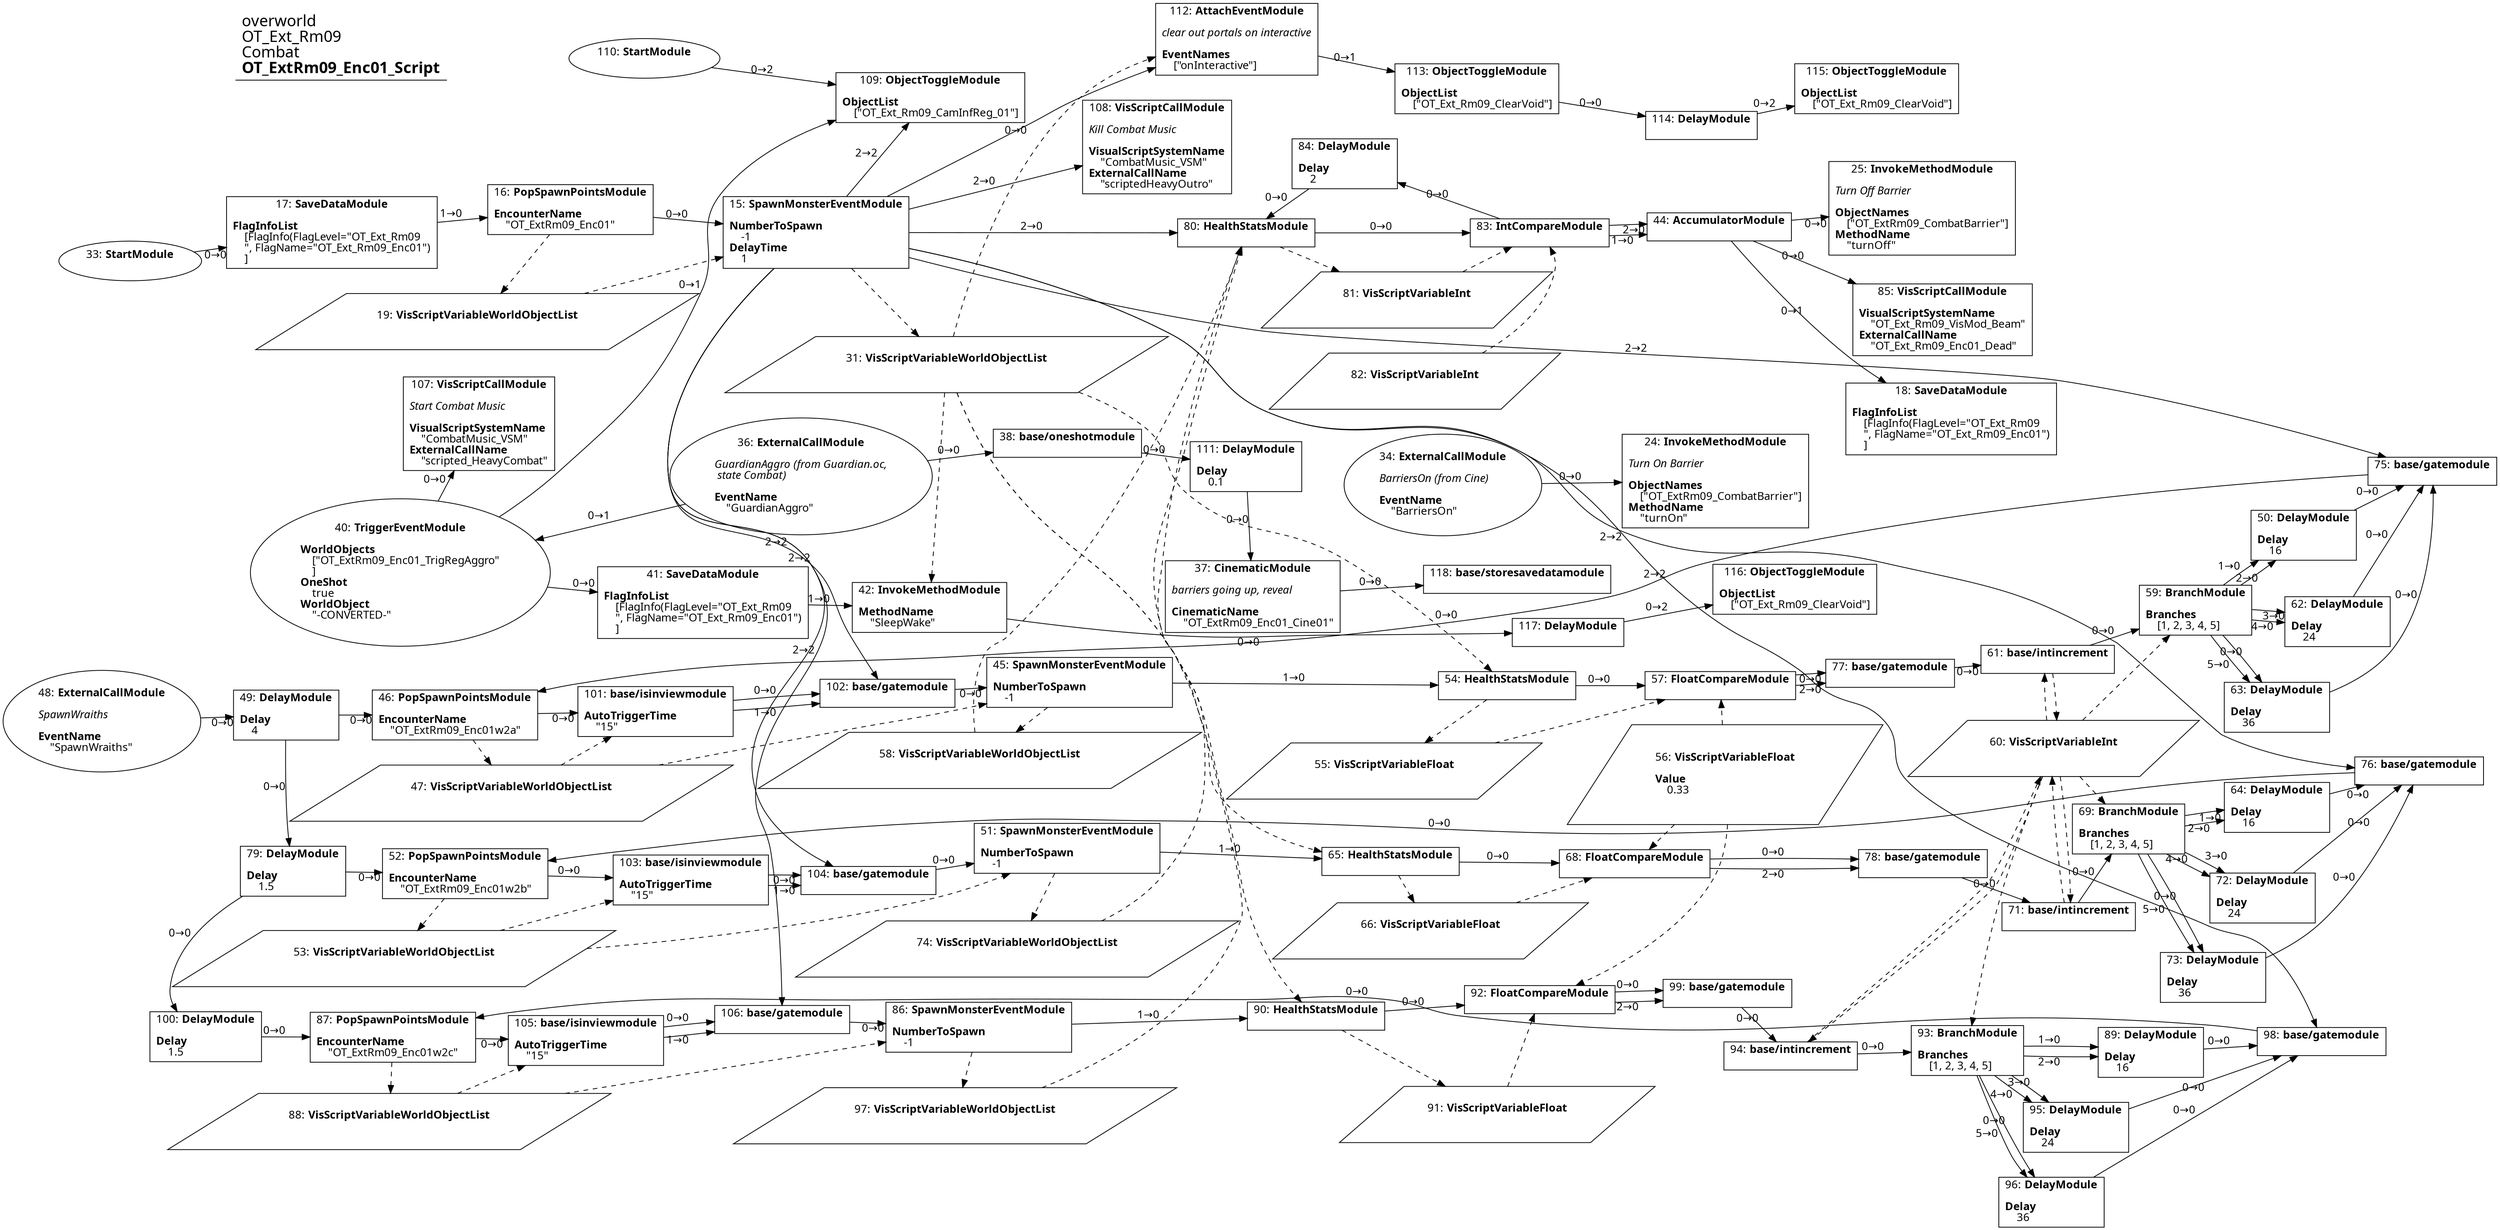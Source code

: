 digraph {
    layout = fdp;
    overlap = prism;
    sep = "+16";
    splines = spline;

    node [ shape = box ];

    graph [ fontname = "Segoe UI" ];
    node [ fontname = "Segoe UI" ];
    edge [ fontname = "Segoe UI" ];

    15 [ label = <15: <b>SpawnMonsterEventModule</b><br/><br/><b>NumberToSpawn</b><br align="left"/>    -1<br align="left"/><b>DelayTime</b><br align="left"/>    1<br align="left"/>> ];
    15 [ pos = "0.89000005,-0.041!" ];
    15 -> 75 [ label = "2→2" ];
    15 -> 76 [ label = "2→2" ];
    15 -> 80 [ label = "2→0" ];
    15 -> 98 [ label = "2→2" ];
    15 -> 102 [ label = "2→2" ];
    15 -> 104 [ label = "2→2" ];
    15 -> 106 [ label = "2→2" ];
    15 -> 108 [ label = "2→0" ];
    15 -> 109 [ label = "2→2" ];
    15 -> 112 [ label = "0→0" ];
    19 -> 15 [ style = dashed ];
    15 -> 31 [ style = dashed ];

    16 [ label = <16: <b>PopSpawnPointsModule</b><br/><br/><b>EncounterName</b><br align="left"/>    &quot;OT_ExtRm09_Enc01&quot;<br align="left"/>> ];
    16 [ pos = "0.65500003,-0.042000003!" ];
    16 -> 15 [ label = "0→0" ];
    16 -> 19 [ style = dashed ];

    17 [ label = <17: <b>SaveDataModule</b><br/><br/><b>FlagInfoList</b><br align="left"/>    [FlagInfo(FlagLevel=&quot;OT_Ext_Rm09<br align="left"/>    &quot;, FlagName=&quot;OT_Ext_Rm09_Enc01&quot;)<br align="left"/>    ]<br align="left"/>> ];
    17 [ pos = "0.43300003,-0.044000003!" ];
    17 -> 16 [ label = "1→0" ];

    18 [ label = <18: <b>SaveDataModule</b><br/><br/><b>FlagInfoList</b><br align="left"/>    [FlagInfo(FlagLevel=&quot;OT_Ext_Rm09<br align="left"/>    &quot;, FlagName=&quot;OT_Ext_Rm09_Enc01&quot;)<br align="left"/>    ]<br align="left"/>> ];
    18 [ pos = "2.071,-0.18!" ];

    19 [ label = <19: <b>VisScriptVariableWorldObjectList</b><br/><br/>> ];
    19 [ shape = parallelogram ]
    19 [ pos = "0.65400004,-0.17600001!" ];

    24 [ label = <24: <b>InvokeMethodModule</b><br/><br/><i>Turn On Barrier<br align="left"/></i><br align="left"/><b>ObjectNames</b><br align="left"/>    [&quot;OT_ExtRm09_CombatBarrier&quot;]<br align="left"/><b>MethodName</b><br align="left"/>    &quot;turnOn&quot;<br align="left"/>> ];
    24 [ pos = "1.789,-0.37600002!" ];

    25 [ label = <25: <b>InvokeMethodModule</b><br/><br/><i>Turn Off Barrier<br align="left"/></i><br align="left"/><b>ObjectNames</b><br align="left"/>    [&quot;OT_ExtRm09_CombatBarrier&quot;]<br align="left"/><b>MethodName</b><br align="left"/>    &quot;turnOff&quot;<br align="left"/>> ];
    25 [ pos = "2.069,0.080000006!" ];

    31 [ label = <31: <b>VisScriptVariableWorldObjectList</b><br/><br/>> ];
    31 [ shape = parallelogram ]
    31 [ pos = "0.90000004,-0.246!" ];

    33 [ label = <33: <b>StartModule</b><br/><br/>> ];
    33 [ shape = oval ]
    33 [ pos = "0.22800002,-0.041!" ];
    33 -> 17 [ label = "0→0" ];

    34 [ label = <34: <b>ExternalCallModule</b><br/><br/><i>BarriersOn (from Cine)<br align="left"/></i><br align="left"/><b>EventName</b><br align="left"/>    &quot;BarriersOn&quot;<br align="left"/>> ];
    34 [ shape = oval ]
    34 [ pos = "1.524,-0.374!" ];
    34 -> 24 [ label = "0→0" ];

    36 [ label = <36: <b>ExternalCallModule</b><br/><br/><i>GuardianAggro (from Guardian.oc,<br align="left"/> state Combat)<br align="left"/></i><br align="left"/><b>EventName</b><br align="left"/>    &quot;GuardianAggro&quot;<br align="left"/>> ];
    36 [ shape = oval ]
    36 [ pos = "0.86,-0.347!" ];
    36 -> 38 [ label = "0→0" ];
    36 -> 40 [ label = "0→1" ];

    37 [ label = <37: <b>CinematicModule</b><br/><br/><i>barriers going up, reveal<br align="left"/></i><br align="left"/><b>CinematicName</b><br align="left"/>    &quot;OT_ExtRm09_Enc01_Cine01&quot;<br align="left"/>> ];
    37 [ pos = "1.4070001,-0.46400002!" ];
    37 -> 118 [ label = "0→0" ];

    38 [ label = <38: <b>base/oneshotmodule</b><br/><br/>> ];
    38 [ pos = "1.085,-0.347!" ];
    38 -> 111 [ label = "0→0" ];

    40 [ label = <40: <b>TriggerEventModule</b><br/><br/><b>WorldObjects</b><br align="left"/>    [&quot;OT_ExtRm09_Enc01_TrigRegAggro&quot;<br align="left"/>    ]<br align="left"/><b>OneShot</b><br align="left"/>    true<br align="left"/><b>WorldObject</b><br align="left"/>    &quot;-CONVERTED-&quot;<br align="left"/>> ];
    40 [ shape = oval ]
    40 [ pos = "0.563,-0.514!" ];
    40 -> 41 [ label = "0→0" ];
    40 -> 107 [ label = "0→0" ];
    40 -> 109 [ label = "0→1" ];

    41 [ label = <41: <b>SaveDataModule</b><br/><br/><b>FlagInfoList</b><br align="left"/>    [FlagInfo(FlagLevel=&quot;OT_Ext_Rm09<br align="left"/>    &quot;, FlagName=&quot;OT_Ext_Rm09_Enc01&quot;)<br align="left"/>    ]<br align="left"/>> ];
    41 [ pos = "0.855,-0.51500005!" ];
    41 -> 42 [ label = "1→0" ];

    42 [ label = <42: <b>InvokeMethodModule</b><br/><br/><b>MethodName</b><br align="left"/>    &quot;SleepWake&quot;<br align="left"/>> ];
    42 [ pos = "1.126,-0.57000005!" ];
    42 -> 117 [ label = "0→0" ];
    31 -> 42 [ style = dashed ];

    44 [ label = <44: <b>AccumulatorModule</b><br/><br/>> ];
    44 [ pos = "1.8100001,0.043!" ];
    44 -> 25 [ label = "0→0" ];
    44 -> 18 [ label = "0→1" ];
    44 -> 85 [ label = "0→0" ];

    45 [ label = <45: <b>SpawnMonsterEventModule</b><br/><br/><b>NumberToSpawn</b><br align="left"/>    -1<br align="left"/>> ];
    45 [ pos = "1.3280001,-0.75200003!" ];
    45 -> 54 [ label = "1→0" ];
    47 -> 45 [ style = dashed ];
    45 -> 58 [ style = dashed ];

    46 [ label = <46: <b>PopSpawnPointsModule</b><br/><br/><b>EncounterName</b><br align="left"/>    &quot;OT_ExtRm09_Enc01w2a&quot;<br align="left"/>> ];
    46 [ pos = "0.629,-0.75000006!" ];
    46 -> 101 [ label = "0→0" ];
    46 -> 47 [ style = dashed ];

    47 [ label = <47: <b>VisScriptVariableWorldObjectList</b><br/><br/>> ];
    47 [ shape = parallelogram ]
    47 [ pos = "0.65300006,-0.887!" ];

    48 [ label = <48: <b>ExternalCallModule</b><br/><br/><i>SpawnWraiths<br align="left"/></i><br align="left"/><b>EventName</b><br align="left"/>    &quot;SpawnWraiths&quot;<br align="left"/>> ];
    48 [ shape = oval ]
    48 [ pos = "0.10300001,-0.76500005!" ];
    48 -> 49 [ label = "0→0" ];

    49 [ label = <49: <b>DelayModule</b><br/><br/><b>Delay</b><br align="left"/>    4<br align="left"/>> ];
    49 [ pos = "0.344,-0.749!" ];
    49 -> 46 [ label = "0→0" ];
    49 -> 79 [ label = "0→0" ];

    50 [ label = <50: <b>DelayModule</b><br/><br/><b>Delay</b><br align="left"/>    16<br align="left"/>> ];
    50 [ pos = "2.709,-0.67!" ];
    50 -> 75 [ label = "0→0" ];

    51 [ label = <51: <b>SpawnMonsterEventModule</b><br/><br/><b>NumberToSpawn</b><br align="left"/>    -1<br align="left"/>> ];
    51 [ pos = "1.3230001,-1.016!" ];
    51 -> 65 [ label = "1→0" ];
    53 -> 51 [ style = dashed ];
    51 -> 74 [ style = dashed ];

    52 [ label = <52: <b>PopSpawnPointsModule</b><br/><br/><b>EncounterName</b><br align="left"/>    &quot;OT_ExtRm09_Enc01w2b&quot;<br align="left"/>> ];
    52 [ pos = "0.64900005,-1.0170001!" ];
    52 -> 103 [ label = "0→0" ];
    52 -> 53 [ style = dashed ];

    53 [ label = <53: <b>VisScriptVariableWorldObjectList</b><br/><br/>> ];
    53 [ shape = parallelogram ]
    53 [ pos = "0.648,-1.151!" ];

    54 [ label = <54: <b>HealthStatsModule</b><br/><br/>> ];
    54 [ pos = "1.6650001,-0.748!" ];
    54 -> 57 [ label = "0→0" ];
    54 -> 55 [ style = dashed ];
    31 -> 54 [ style = dashed ];

    55 [ label = <55: <b>VisScriptVariableFloat</b><br/><br/>> ];
    55 [ shape = parallelogram ]
    55 [ pos = "1.69,-0.94400007!" ];

    56 [ label = <56: <b>VisScriptVariableFloat</b><br/><br/><b>Value</b><br align="left"/>    0.33<br align="left"/>> ];
    56 [ shape = parallelogram ]
    56 [ pos = "1.853,-0.943!" ];

    57 [ label = <57: <b>FloatCompareModule</b><br/><br/>> ];
    57 [ pos = "1.8730001,-0.753!" ];
    57 -> 77 [ label = "0→0" ];
    57 -> 77 [ label = "2→0" ];
    55 -> 57 [ style = dashed ];
    56 -> 57 [ style = dashed ];

    58 [ label = <58: <b>VisScriptVariableWorldObjectList</b><br/><br/>> ];
    58 [ shape = parallelogram ]
    58 [ pos = "1.3330001,-0.94400007!" ];

    59 [ label = <59: <b>BranchModule</b><br/><br/><b>Branches</b><br align="left"/>    [1, 2, 3, 4, 5]<br align="left"/>> ];
    59 [ pos = "2.4870002,-0.76500005!" ];
    59 -> 50 [ label = "1→0" ];
    59 -> 63 [ label = "0→0" ];
    59 -> 63 [ label = "5→0" ];
    59 -> 50 [ label = "2→0" ];
    59 -> 62 [ label = "3→0" ];
    59 -> 62 [ label = "4→0" ];
    60 -> 59 [ style = dashed ];

    60 [ label = <60: <b>VisScriptVariableInt</b><br/><br/>> ];
    60 [ shape = parallelogram ]
    60 [ pos = "2.3100002,-0.94000006!" ];

    61 [ label = <61: <b>base/intincrement</b><br/><br/>> ];
    61 [ pos = "2.259,-0.76900005!" ];
    61 -> 59 [ label = "0→0" ];
    60 -> 61 [ style = dashed ];
    61 -> 60 [ style = dashed ];

    62 [ label = <62: <b>DelayModule</b><br/><br/><b>Delay</b><br align="left"/>    24<br align="left"/>> ];
    62 [ pos = "2.713,-0.827!" ];
    62 -> 75 [ label = "0→0" ];

    63 [ label = <63: <b>DelayModule</b><br/><br/><b>Delay</b><br align="left"/>    36<br align="left"/>> ];
    63 [ pos = "2.709,-0.9760001!" ];
    63 -> 75 [ label = "0→0" ];

    64 [ label = <64: <b>DelayModule</b><br/><br/><b>Delay</b><br align="left"/>    16<br align="left"/>> ];
    64 [ pos = "2.746,-1.138!" ];
    64 -> 76 [ label = "0→0" ];

    65 [ label = <65: <b>HealthStatsModule</b><br/><br/>> ];
    65 [ pos = "1.6400001,-1.0250001!" ];
    65 -> 68 [ label = "0→0" ];
    65 -> 66 [ style = dashed ];
    31 -> 65 [ style = dashed ];

    66 [ label = <66: <b>VisScriptVariableFloat</b><br/><br/>> ];
    66 [ shape = parallelogram ]
    66 [ pos = "1.682,-1.238!" ];

    68 [ label = <68: <b>FloatCompareModule</b><br/><br/>> ];
    68 [ pos = "1.8490001,-1.0220001!" ];
    68 -> 78 [ label = "0→0" ];
    68 -> 78 [ label = "2→0" ];
    66 -> 68 [ style = dashed ];
    56 -> 68 [ style = dashed ];

    69 [ label = <69: <b>BranchModule</b><br/><br/><b>Branches</b><br align="left"/>    [1, 2, 3, 4, 5]<br align="left"/>> ];
    69 [ pos = "2.5270002,-1.1520001!" ];
    69 -> 64 [ label = "1→0" ];
    69 -> 73 [ label = "0→0" ];
    69 -> 73 [ label = "5→0" ];
    69 -> 64 [ label = "2→0" ];
    69 -> 72 [ label = "3→0" ];
    69 -> 72 [ label = "4→0" ];
    60 -> 69 [ style = dashed ];

    71 [ label = <71: <b>base/intincrement</b><br/><br/>> ];
    71 [ pos = "2.299,-1.156!" ];
    71 -> 69 [ label = "0→0" ];
    71 -> 60 [ style = dashed ];
    60 -> 71 [ style = dashed ];

    72 [ label = <72: <b>DelayModule</b><br/><br/><b>Delay</b><br align="left"/>    24<br align="left"/>> ];
    72 [ pos = "2.742,-1.2850001!" ];
    72 -> 76 [ label = "0→0" ];

    73 [ label = <73: <b>DelayModule</b><br/><br/><b>Delay</b><br align="left"/>    36<br align="left"/>> ];
    73 [ pos = "2.7350001,-1.4430001!" ];
    73 -> 76 [ label = "0→0" ];

    74 [ label = <74: <b>VisScriptVariableWorldObjectList</b><br/><br/>> ];
    74 [ shape = parallelogram ]
    74 [ pos = "1.3340001,-1.222!" ];

    75 [ label = <75: <b>base/gatemodule</b><br/><br/>> ];
    75 [ pos = "2.877,-0.574!" ];
    75 -> 46 [ label = "0→0" ];

    76 [ label = <76: <b>base/gatemodule</b><br/><br/>> ];
    76 [ pos = "2.956,-1.0960001!" ];
    76 -> 52 [ label = "0→0" ];

    77 [ label = <77: <b>base/gatemodule</b><br/><br/>> ];
    77 [ pos = "2.092,-0.77500004!" ];
    77 -> 61 [ label = "0→0" ];

    78 [ label = <78: <b>base/gatemodule</b><br/><br/>> ];
    78 [ pos = "2.124,-1.069!" ];
    78 -> 71 [ label = "0→0" ];

    79 [ label = <79: <b>DelayModule</b><br/><br/><b>Delay</b><br align="left"/>    1.5<br align="left"/>> ];
    79 [ pos = "0.44300002,-1.0040001!" ];
    79 -> 52 [ label = "0→0" ];
    79 -> 100 [ label = "0→0" ];

    80 [ label = <80: <b>HealthStatsModule</b><br/><br/>> ];
    80 [ pos = "1.24,0.048!" ];
    80 -> 83 [ label = "0→0" ];
    58 -> 80 [ style = dashed ];
    74 -> 80 [ style = dashed ];
    80 -> 81 [ style = dashed ];
    97 -> 80 [ style = dashed ];

    81 [ label = <81: <b>VisScriptVariableInt</b><br/><br/>> ];
    81 [ shape = parallelogram ]
    81 [ pos = "1.419,-0.065000005!" ];

    82 [ label = <82: <b>VisScriptVariableInt</b><br/><br/>> ];
    82 [ shape = parallelogram ]
    82 [ pos = "1.4280001,-0.14!" ];

    83 [ label = <83: <b>IntCompareModule</b><br/><br/>> ];
    83 [ pos = "1.544,0.032!" ];
    83 -> 84 [ label = "0→0" ];
    83 -> 44 [ label = "2→0" ];
    83 -> 44 [ label = "1→0" ];
    81 -> 83 [ style = dashed ];
    82 -> 83 [ style = dashed ];

    84 [ label = <84: <b>DelayModule</b><br/><br/><b>Delay</b><br align="left"/>    2<br align="left"/>> ];
    84 [ pos = "1.419,0.193!" ];
    84 -> 80 [ label = "0→0" ];

    85 [ label = <85: <b>VisScriptCallModule</b><br/><br/><b>VisualScriptSystemName</b><br align="left"/>    &quot;OT_Ext_Rm09_VisMod_Beam&quot;<br align="left"/><b>ExternalCallName</b><br align="left"/>    &quot;OT_Ext_Rm09_Enc01_Dead&quot;<br align="left"/>> ];
    85 [ pos = "2.0800002,-0.086!" ];

    86 [ label = <86: <b>SpawnMonsterEventModule</b><br/><br/><b>NumberToSpawn</b><br align="left"/>    -1<br align="left"/>> ];
    86 [ pos = "1.302,-1.572!" ];
    86 -> 90 [ label = "1→0" ];
    88 -> 86 [ style = dashed ];
    86 -> 97 [ style = dashed ];

    87 [ label = <87: <b>PopSpawnPointsModule</b><br/><br/><b>EncounterName</b><br align="left"/>    &quot;OT_ExtRm09_Enc01w2c&quot;<br align="left"/>> ];
    87 [ pos = "0.628,-1.5730001!" ];
    87 -> 105 [ label = "0→0" ];
    87 -> 88 [ style = dashed ];

    88 [ label = <88: <b>VisScriptVariableWorldObjectList</b><br/><br/>> ];
    88 [ shape = parallelogram ]
    88 [ pos = "0.62700003,-1.7070001!" ];

    89 [ label = <89: <b>DelayModule</b><br/><br/><b>Delay</b><br align="left"/>    16<br align="left"/>> ];
    89 [ pos = "2.7250001,-1.6940001!" ];
    89 -> 98 [ label = "0→0" ];

    90 [ label = <90: <b>HealthStatsModule</b><br/><br/>> ];
    90 [ pos = "1.6190001,-1.5810001!" ];
    90 -> 92 [ label = "0→0" ];
    90 -> 91 [ style = dashed ];
    31 -> 90 [ style = dashed ];

    91 [ label = <91: <b>VisScriptVariableFloat</b><br/><br/>> ];
    91 [ shape = parallelogram ]
    91 [ pos = "1.6610001,-1.794!" ];

    92 [ label = <92: <b>FloatCompareModule</b><br/><br/>> ];
    92 [ pos = "1.8280001,-1.5780001!" ];
    92 -> 99 [ label = "0→0" ];
    92 -> 99 [ label = "2→0" ];
    91 -> 92 [ style = dashed ];
    56 -> 92 [ style = dashed ];

    93 [ label = <93: <b>BranchModule</b><br/><br/><b>Branches</b><br align="left"/>    [1, 2, 3, 4, 5]<br align="left"/>> ];
    93 [ pos = "2.506,-1.7080001!" ];
    93 -> 89 [ label = "1→0" ];
    93 -> 96 [ label = "0→0" ];
    93 -> 96 [ label = "5→0" ];
    93 -> 89 [ label = "2→0" ];
    93 -> 95 [ label = "3→0" ];
    93 -> 95 [ label = "4→0" ];
    60 -> 93 [ style = dashed ];

    94 [ label = <94: <b>base/intincrement</b><br/><br/>> ];
    94 [ pos = "2.278,-1.7120001!" ];
    94 -> 93 [ label = "0→0" ];
    60 -> 94 [ style = dashed ];
    94 -> 60 [ style = dashed ];

    95 [ label = <95: <b>DelayModule</b><br/><br/><b>Delay</b><br align="left"/>    24<br align="left"/>> ];
    95 [ pos = "2.7210002,-1.8410001!" ];
    95 -> 98 [ label = "0→0" ];

    96 [ label = <96: <b>DelayModule</b><br/><br/><b>Delay</b><br align="left"/>    36<br align="left"/>> ];
    96 [ pos = "2.7140002,-1.9990001!" ];
    96 -> 98 [ label = "0→0" ];

    97 [ label = <97: <b>VisScriptVariableWorldObjectList</b><br/><br/>> ];
    97 [ shape = parallelogram ]
    97 [ pos = "1.3130001,-1.7780001!" ];

    98 [ label = <98: <b>base/gatemodule</b><br/><br/>> ];
    98 [ pos = "2.9350002,-1.6520001!" ];
    98 -> 87 [ label = "0→0" ];

    99 [ label = <99: <b>base/gatemodule</b><br/><br/>> ];
    99 [ pos = "2.1030002,-1.6250001!" ];
    99 -> 94 [ label = "0→0" ];

    100 [ label = <100: <b>DelayModule</b><br/><br/><b>Delay</b><br align="left"/>    1.5<br align="left"/>> ];
    100 [ pos = "0.42200002,-1.5600001!" ];
    100 -> 87 [ label = "0→0" ];

    101 [ label = <101: <b>base/isinviewmodule</b><br/><br/><b>AutoTriggerTime</b><br align="left"/>    &quot;15&quot;<br align="left"/>> ];
    101 [ pos = "0.883,-0.75000006!" ];
    101 -> 102 [ label = "0→0" ];
    101 -> 102 [ label = "1→0" ];
    47 -> 101 [ style = dashed ];

    102 [ label = <102: <b>base/gatemodule</b><br/><br/>> ];
    102 [ pos = "1.149,-0.75200003!" ];
    102 -> 45 [ label = "0→0" ];

    103 [ label = <103: <b>base/isinviewmodule</b><br/><br/><b>AutoTriggerTime</b><br align="left"/>    &quot;15&quot;<br align="left"/>> ];
    103 [ pos = "0.89000005,-1.059!" ];
    103 -> 104 [ label = "0→0" ];
    103 -> 104 [ label = "1→0" ];
    53 -> 103 [ style = dashed ];

    104 [ label = <104: <b>base/gatemodule</b><br/><br/>> ];
    104 [ pos = "1.156,-1.0610001!" ];
    104 -> 51 [ label = "0→0" ];

    105 [ label = <105: <b>base/isinviewmodule</b><br/><br/><b>AutoTriggerTime</b><br align="left"/>    &quot;15&quot;<br align="left"/>> ];
    105 [ pos = "0.87900007,-1.547!" ];
    105 -> 106 [ label = "0→0" ];
    105 -> 106 [ label = "1→0" ];
    88 -> 105 [ style = dashed ];

    106 [ label = <106: <b>base/gatemodule</b><br/><br/>> ];
    106 [ pos = "1.1450001,-1.549!" ];
    106 -> 86 [ label = "0→0" ];

    107 [ label = <107: <b>VisScriptCallModule</b><br/><br/><i>Start Combat Music<br align="left"/></i><br align="left"/><b>VisualScriptSystemName</b><br align="left"/>    &quot;CombatMusic_VSM&quot;<br align="left"/><b>ExternalCallName</b><br align="left"/>    &quot;scripted_HeavyCombat&quot;<br align="left"/>> ];
    107 [ pos = "0.656,-0.317!" ];

    108 [ label = <108: <b>VisScriptCallModule</b><br/><br/><i>Kill Combat Music<br align="left"/></i><br align="left"/><b>VisualScriptSystemName</b><br align="left"/>    &quot;CombatMusic_VSM&quot;<br align="left"/><b>ExternalCallName</b><br align="left"/>    &quot;scriptedHeavyOutro&quot;<br align="left"/>> ];
    108 [ pos = "1.1620001,0.164!" ];

    109 [ label = <109: <b>ObjectToggleModule</b><br/><br/><b>ObjectList</b><br align="left"/>    [&quot;OT_Ext_Rm09_CamInfReg_01&quot;]<br align="left"/>> ];
    109 [ pos = "0.94400007,0.28300002!" ];

    110 [ label = <110: <b>StartModule</b><br/><br/>> ];
    110 [ shape = oval ]
    110 [ pos = "0.68500006,0.36900002!" ];
    110 -> 109 [ label = "0→2" ];

    111 [ label = <111: <b>DelayModule</b><br/><br/><b>Delay</b><br align="left"/>    0.1<br align="left"/>> ];
    111 [ pos = "1.2470001,-0.347!" ];
    111 -> 37 [ label = "0→0" ];

    112 [ label = <112: <b>AttachEventModule</b><br/><br/><i>clear out portals on interactive<br align="left"/></i><br align="left"/><b>EventNames</b><br align="left"/>    [&quot;onInteractive&quot;]<br align="left"/>> ];
    112 [ pos = "1.2540001,0.42600003!" ];
    112 -> 113 [ label = "0→1" ];
    31 -> 112 [ style = dashed ];

    113 [ label = <113: <b>ObjectToggleModule</b><br/><br/><b>ObjectList</b><br align="left"/>    [&quot;OT_Ext_Rm09_ClearVoid&quot;]<br align="left"/>> ];
    113 [ pos = "1.5450001,0.44900003!" ];
    113 -> 114 [ label = "0→0" ];

    114 [ label = <114: <b>DelayModule</b><br/><br/>> ];
    114 [ pos = "1.7990001,0.44900003!" ];
    114 -> 115 [ label = "0→2" ];

    115 [ label = <115: <b>ObjectToggleModule</b><br/><br/><b>ObjectList</b><br align="left"/>    [&quot;OT_Ext_Rm09_ClearVoid&quot;]<br align="left"/>> ];
    115 [ pos = "2.0070002,0.49500003!" ];

    116 [ label = <116: <b>ObjectToggleModule</b><br/><br/><b>ObjectList</b><br align="left"/>    [&quot;OT_Ext_Rm09_ClearVoid&quot;]<br align="left"/>> ];
    116 [ pos = "1.8720001,-0.52400005!" ];

    117 [ label = <117: <b>DelayModule</b><br/><br/>> ];
    117 [ pos = "1.6850001,-0.57000005!" ];
    117 -> 116 [ label = "0→2" ];

    118 [ label = <118: <b>base/storesavedatamodule</b><br/><br/>> ];
    118 [ pos = "1.605,-0.46400002!" ];

    title [ pos = "0.102000006,0.49600002!" ];
    title [ shape = underline ];
    title [ label = <<font point-size="20">overworld<br align="left"/>OT_Ext_Rm09<br align="left"/>Combat<br align="left"/><b>OT_ExtRm09_Enc01_Script</b><br align="left"/></font>> ];
}

